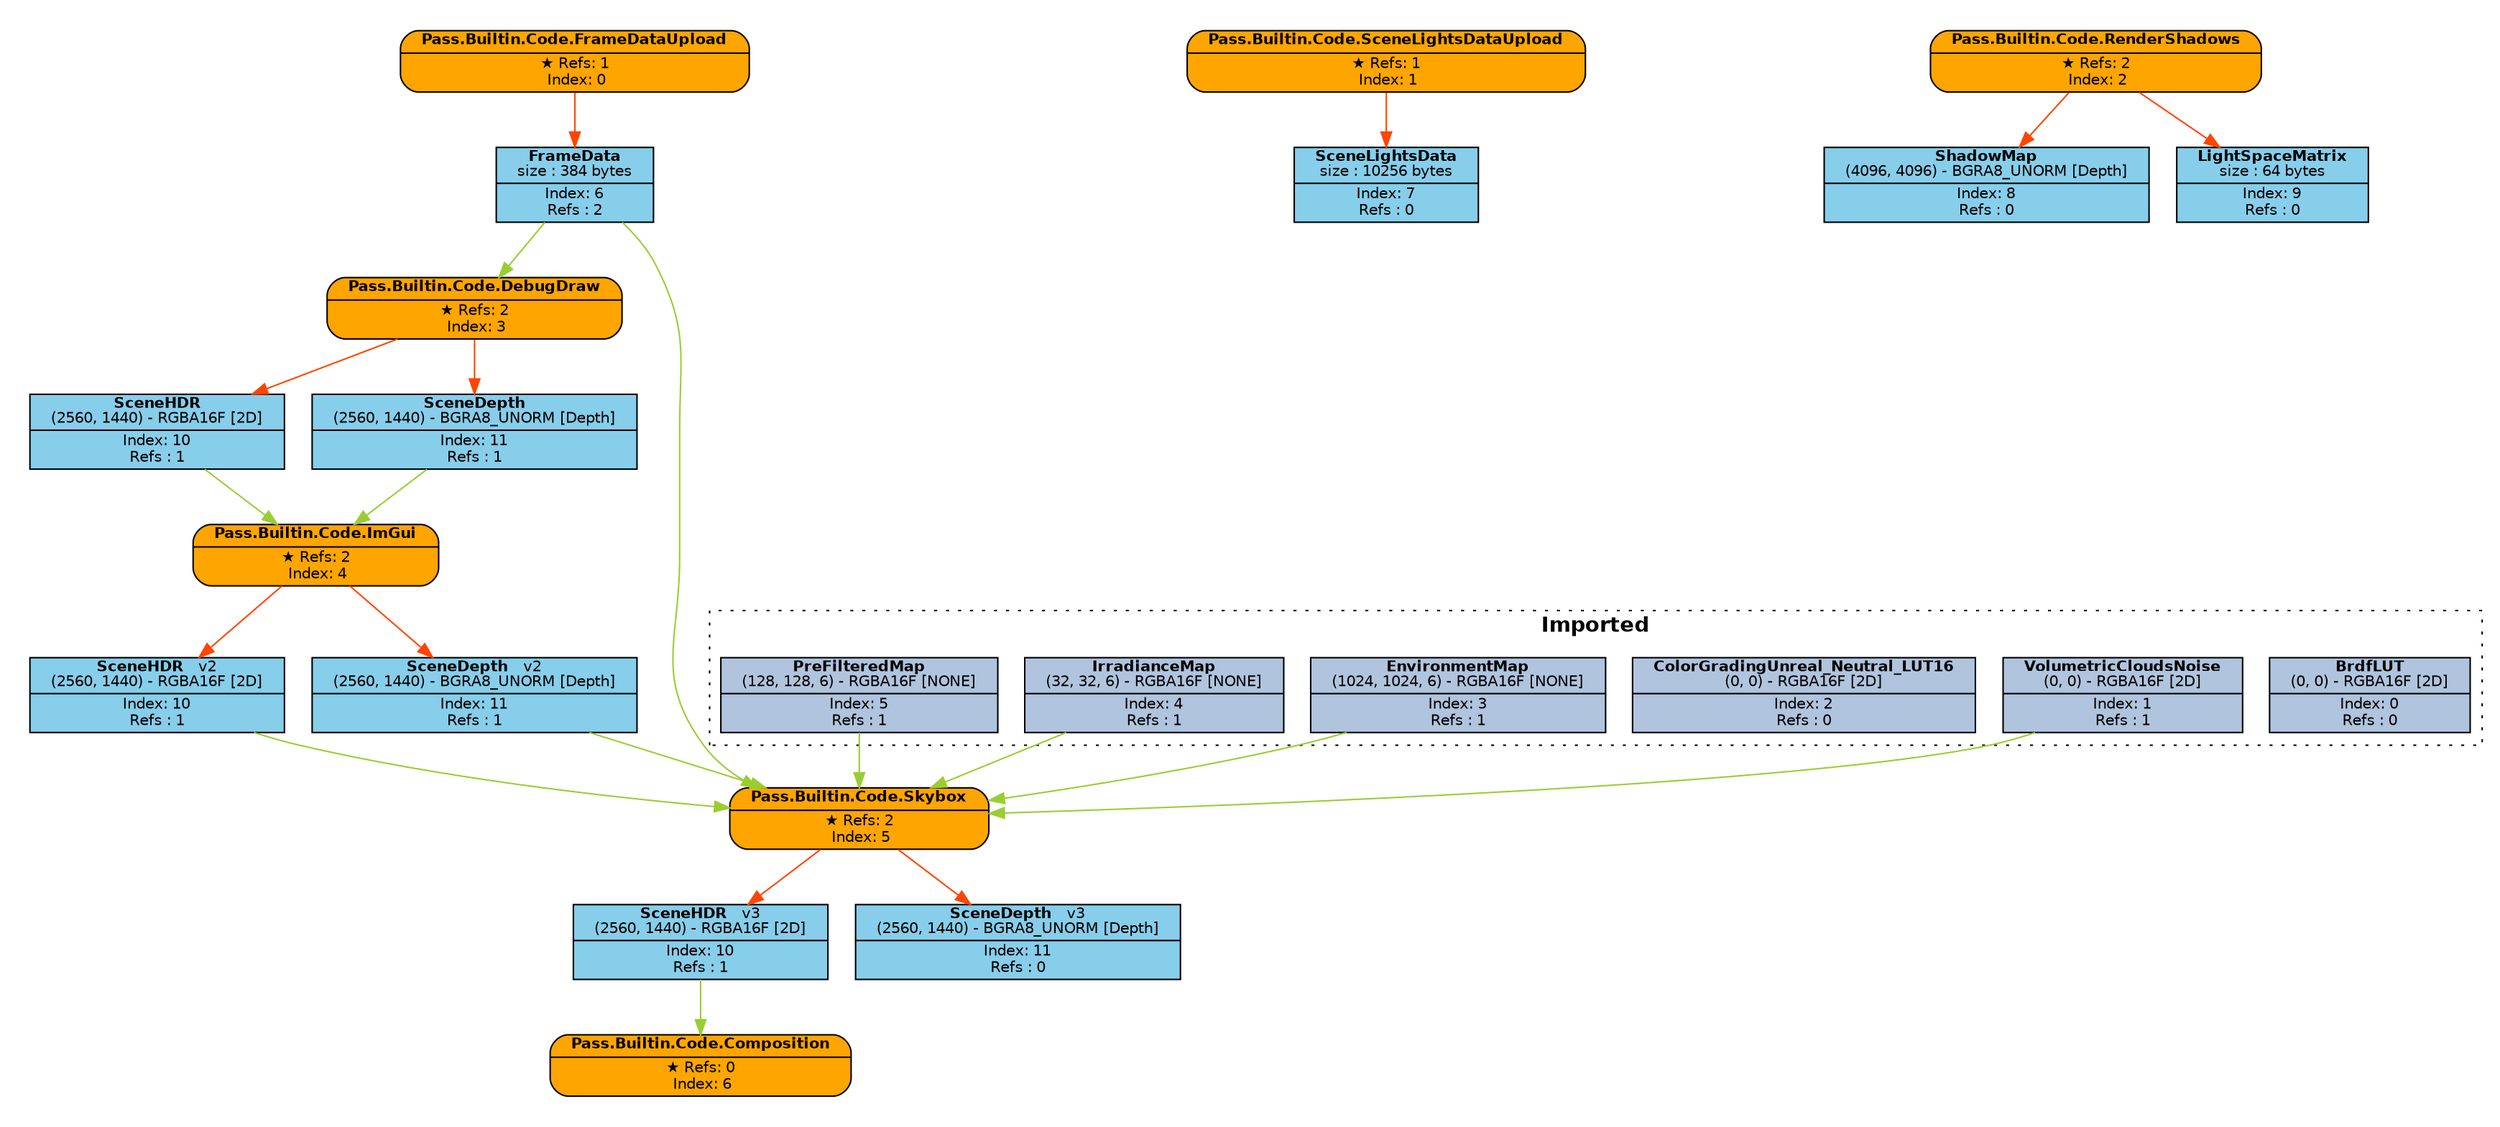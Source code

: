digraph FrameGraph {
graph [style=invis, rankdir="TB" ordering=out, splines=spline]
node [shape=record, fontname="helvetica", fontsize=10, margin="0.2,0.03"]

P0 [label=<{ {<B>Pass.Builtin.Code.FrameDataUpload</B>} | {&#x2605; Refs: 1<BR/> Index: 0} }> style="rounded,filled", fillcolor=orange]
P1 [label=<{ {<B>Pass.Builtin.Code.SceneLightsDataUpload</B>} | {&#x2605; Refs: 1<BR/> Index: 1} }> style="rounded,filled", fillcolor=orange]
P2 [label=<{ {<B>Pass.Builtin.Code.RenderShadows</B>} | {&#x2605; Refs: 2<BR/> Index: 2} }> style="rounded,filled", fillcolor=orange]
P3 [label=<{ {<B>Pass.Builtin.Code.DebugDraw</B>} | {&#x2605; Refs: 2<BR/> Index: 3} }> style="rounded,filled", fillcolor=orange]
P4 [label=<{ {<B>Pass.Builtin.Code.ImGui</B>} | {&#x2605; Refs: 2<BR/> Index: 4} }> style="rounded,filled", fillcolor=orange]
P5 [label=<{ {<B>Pass.Builtin.Code.Skybox</B>} | {&#x2605; Refs: 2<BR/> Index: 5} }> style="rounded,filled", fillcolor=orange]
P6 [label=<{ {<B>Pass.Builtin.Code.Composition</B>} | {&#x2605; Refs: 0<BR/> Index: 6} }> style="rounded,filled", fillcolor=orange]

R0_1 [label=<{ {<B>BrdfLUT</B><BR/>(0, 0) - RGBA16F [2D]} | {Index: 0<BR/>Refs : 0} }> style=filled, fillcolor=lightsteelblue]
R1_1 [label=<{ {<B>VolumetricCloudsNoise</B><BR/>(0, 0) - RGBA16F [2D]} | {Index: 1<BR/>Refs : 1} }> style=filled, fillcolor=lightsteelblue]
R2_1 [label=<{ {<B>ColorGradingUnreal_Neutral_LUT16</B><BR/>(0, 0) - RGBA16F [2D]} | {Index: 2<BR/>Refs : 0} }> style=filled, fillcolor=lightsteelblue]
R3_1 [label=<{ {<B>EnvironmentMap</B><BR/>(1024, 1024, 6) - RGBA16F [NONE]} | {Index: 3<BR/>Refs : 1} }> style=filled, fillcolor=lightsteelblue]
R4_1 [label=<{ {<B>IrradianceMap</B><BR/>(32, 32, 6) - RGBA16F [NONE]} | {Index: 4<BR/>Refs : 1} }> style=filled, fillcolor=lightsteelblue]
R5_1 [label=<{ {<B>PreFilteredMap</B><BR/>(128, 128, 6) - RGBA16F [NONE]} | {Index: 5<BR/>Refs : 1} }> style=filled, fillcolor=lightsteelblue]
R6_1 [label=<{ {<B>FrameData</B><BR/>size : 384 bytes} | {Index: 6<BR/>Refs : 2} }> style=filled, fillcolor=skyblue]
R7_1 [label=<{ {<B>SceneLightsData</B><BR/>size : 10256 bytes} | {Index: 7<BR/>Refs : 0} }> style=filled, fillcolor=skyblue]
R8_1 [label=<{ {<B>ShadowMap</B><BR/>(4096, 4096) - BGRA8_UNORM [Depth]} | {Index: 8<BR/>Refs : 0} }> style=filled, fillcolor=skyblue]
R9_1 [label=<{ {<B>LightSpaceMatrix</B><BR/>size : 64 bytes} | {Index: 9<BR/>Refs : 0} }> style=filled, fillcolor=skyblue]
R10_1 [label=<{ {<B>SceneHDR</B><BR/>(2560, 1440) - RGBA16F [2D]} | {Index: 10<BR/>Refs : 1} }> style=filled, fillcolor=skyblue]
R11_1 [label=<{ {<B>SceneDepth</B><BR/>(2560, 1440) - BGRA8_UNORM [Depth]} | {Index: 11<BR/>Refs : 1} }> style=filled, fillcolor=skyblue]
R10_2 [label=<{ {<B>SceneHDR</B>   <FONT>v2</FONT><BR/>(2560, 1440) - RGBA16F [2D]} | {Index: 10<BR/>Refs : 1} }> style=filled, fillcolor=skyblue]
R11_2 [label=<{ {<B>SceneDepth</B>   <FONT>v2</FONT><BR/>(2560, 1440) - BGRA8_UNORM [Depth]} | {Index: 11<BR/>Refs : 1} }> style=filled, fillcolor=skyblue]
R10_3 [label=<{ {<B>SceneHDR</B>   <FONT>v3</FONT><BR/>(2560, 1440) - RGBA16F [2D]} | {Index: 10<BR/>Refs : 1} }> style=filled, fillcolor=skyblue]
R11_3 [label=<{ {<B>SceneDepth</B>   <FONT>v3</FONT><BR/>(2560, 1440) - BGRA8_UNORM [Depth]} | {Index: 11<BR/>Refs : 0} }> style=filled, fillcolor=skyblue]

P0 -> { R6_1 } [color=orangered]
P1 -> { R7_1 } [color=orangered]
P2 -> { R8_1 R9_1 } [color=orangered]
P3 -> { R10_1 R11_1 } [color=orangered]
P4 -> { R10_2 R11_2 } [color=orangered]
P5 -> { R10_3 R11_3 } [color=orangered]
P6 -> { } [color=orangered]

R0_1 -> { } [color=olivedrab3]
R1_1 -> { P5 } [color=olivedrab3]
R2_1 -> { } [color=olivedrab3]
R3_1 -> { P5 } [color=olivedrab3]
R4_1 -> { P5 } [color=olivedrab3]
R5_1 -> { P5 } [color=olivedrab3]
R6_1 -> { P3 P5 } [color=olivedrab3]
R7_1 -> { } [color=olivedrab3]
R8_1 -> { } [color=olivedrab3]
R9_1 -> { } [color=olivedrab3]
R10_1 -> { P4 } [color=olivedrab3]
R11_1 -> { P4 } [color=olivedrab3]
R10_2 -> { P5 } [color=olivedrab3]
R11_2 -> { P5 } [color=olivedrab3]
R10_3 -> { P6 } [color=olivedrab3]
R11_3 -> { } [color=olivedrab3]

subgraph cluster_0 {
P0 R6_1 
}
subgraph cluster_1 {
P1 R7_1 
}
subgraph cluster_2 {
P2 R8_1 R9_1 
}
subgraph cluster_3 {
P3 R10_1 R11_1 
}
subgraph cluster_4 {
P4 
}
subgraph cluster_5 {
P5 
}
subgraph cluster_6 {
P6 
}

subgraph cluster_imported_resources {
graph [style=dotted, fontname="helvetica", label=< <B>Imported</B> >]
R0_1 R1_1 R2_1 R3_1 R4_1 R5_1 
}

}